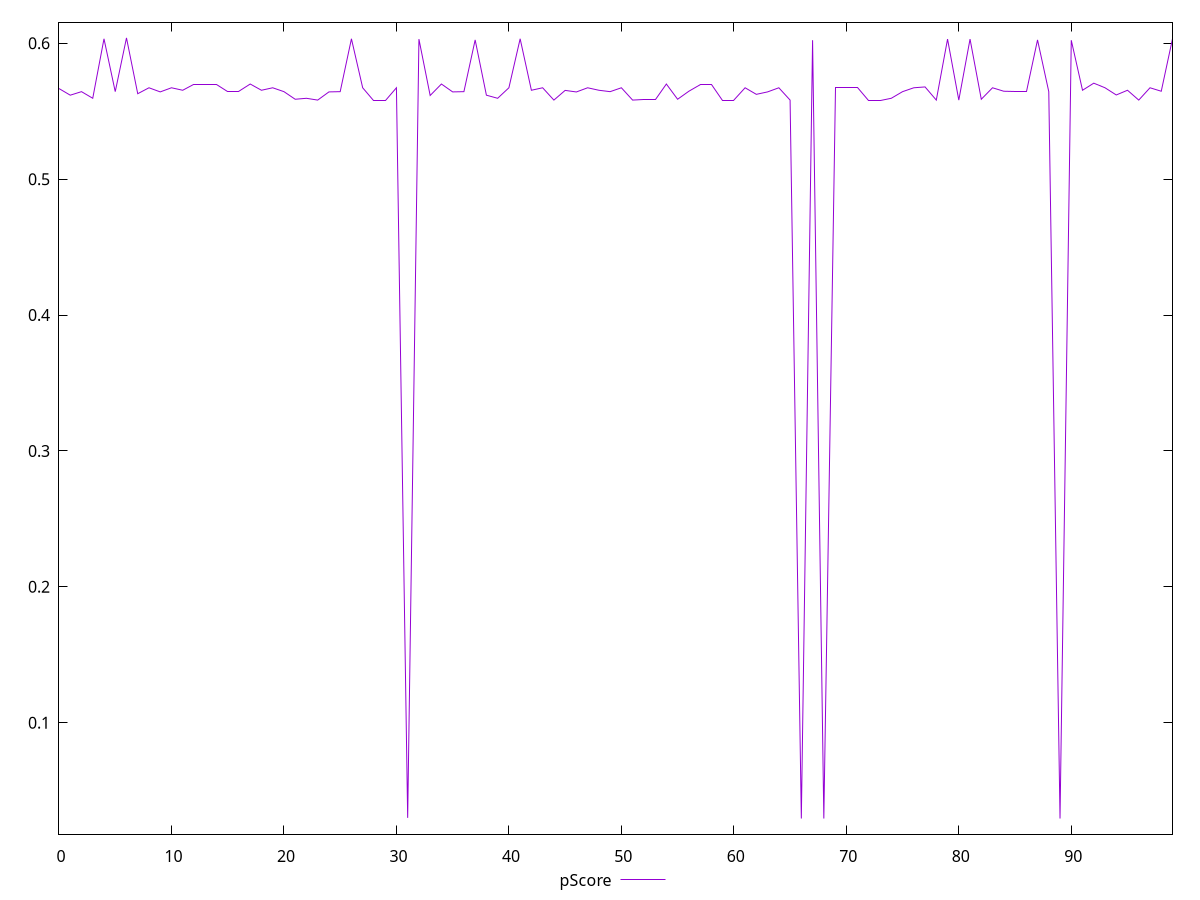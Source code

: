 reset

$pScore <<EOF
0 0.5666636772403448
1 0.5617887220427026
2 0.5643805840936489
3 0.5595157413119046
4 0.6032732496425959
5 0.5643805840936489
6 0.6039287524134358
7 0.5628685914323582
8 0.5672349626339522
9 0.564201939185752
10 0.5672349626339522
11 0.5654123973753621
12 0.5699960064964782
13 0.5699960064964782
14 0.5699960064964782
15 0.5643805840936489
16 0.5643805840936489
17 0.5699960064964782
18 0.5654123973753621
19 0.5672349626339522
20 0.5643805840936489
21 0.5587940665491815
22 0.5595005488757083
23 0.5581760832428186
24 0.564201939185752
25 0.5643805840936489
26 0.6032732496425959
27 0.5672349626339522
28 0.5581760832428186
29 0.5581760832428186
30 0.5672349626339522
31 0.030024203241952152
32 0.6030366643018541
33 0.5615645409147952
34 0.5699960064964782
35 0.564201939185752
36 0.5643805840936489
37 0.6024545810554176
38 0.5617887220427026
39 0.5595005488757083
40 0.5672349626339522
41 0.6032732496425959
42 0.5654123973753621
43 0.5672349626339522
44 0.5581760832428186
45 0.565308390601186
46 0.5641555808521389
47 0.5672349626339522
48 0.5654123973753621
49 0.5643805840936489
50 0.5672349626339522
51 0.5581760832428186
52 0.5587940665491815
53 0.5587940665491815
54 0.5699960064964782
55 0.5587940665491815
56 0.5646846677471791
57 0.5699960064964782
58 0.5699960064964782
59 0.5581760832428186
60 0.5581760832428186
61 0.5672349626339522
62 0.5624099036860435
63 0.564201939185752
64 0.5672349626339522
65 0.5581760832428186
66 0.029553739973128323
67 0.6022182238656265
68 0.029553739973128323
69 0.5672349626339522
70 0.5672349626339522
71 0.5672349626339522
72 0.5581760832428186
73 0.5581760832428186
74 0.5595157413119046
75 0.5643805840936489
76 0.5672349626339522
77 0.56786090644948
78 0.5581760832428186
79 0.6030366643018541
80 0.5581760832428186
81 0.6030366643018541
82 0.5587940665491815
83 0.5672349626339522
84 0.5646846677471791
85 0.5643805840936489
86 0.5643805840936489
87 0.6024545810554176
88 0.5643805840936489
89 0.029553739973128323
90 0.6022182238656265
91 0.5654123973753621
92 0.5706243366648507
93 0.5672349626339522
94 0.5619439661666712
95 0.5654123973753621
96 0.5581760832428186
97 0.5672349626339522
98 0.5646846677471791
99 0.6032732496425959
EOF

set key outside below
set xrange [0:99]
set yrange [0.018066239724322173:0.615416252662242]
set trange [0.018066239724322173:0.615416252662242]
set terminal svg size 640, 500 enhanced background rgb 'white'
set output "report_00025_2021-02-22T21:38:55.199Z/cumulative-layout-shift/samples/pages+cached+noadtech+nomedia+nocss/pScore/values.svg"

plot $pScore title "pScore" with line

reset

